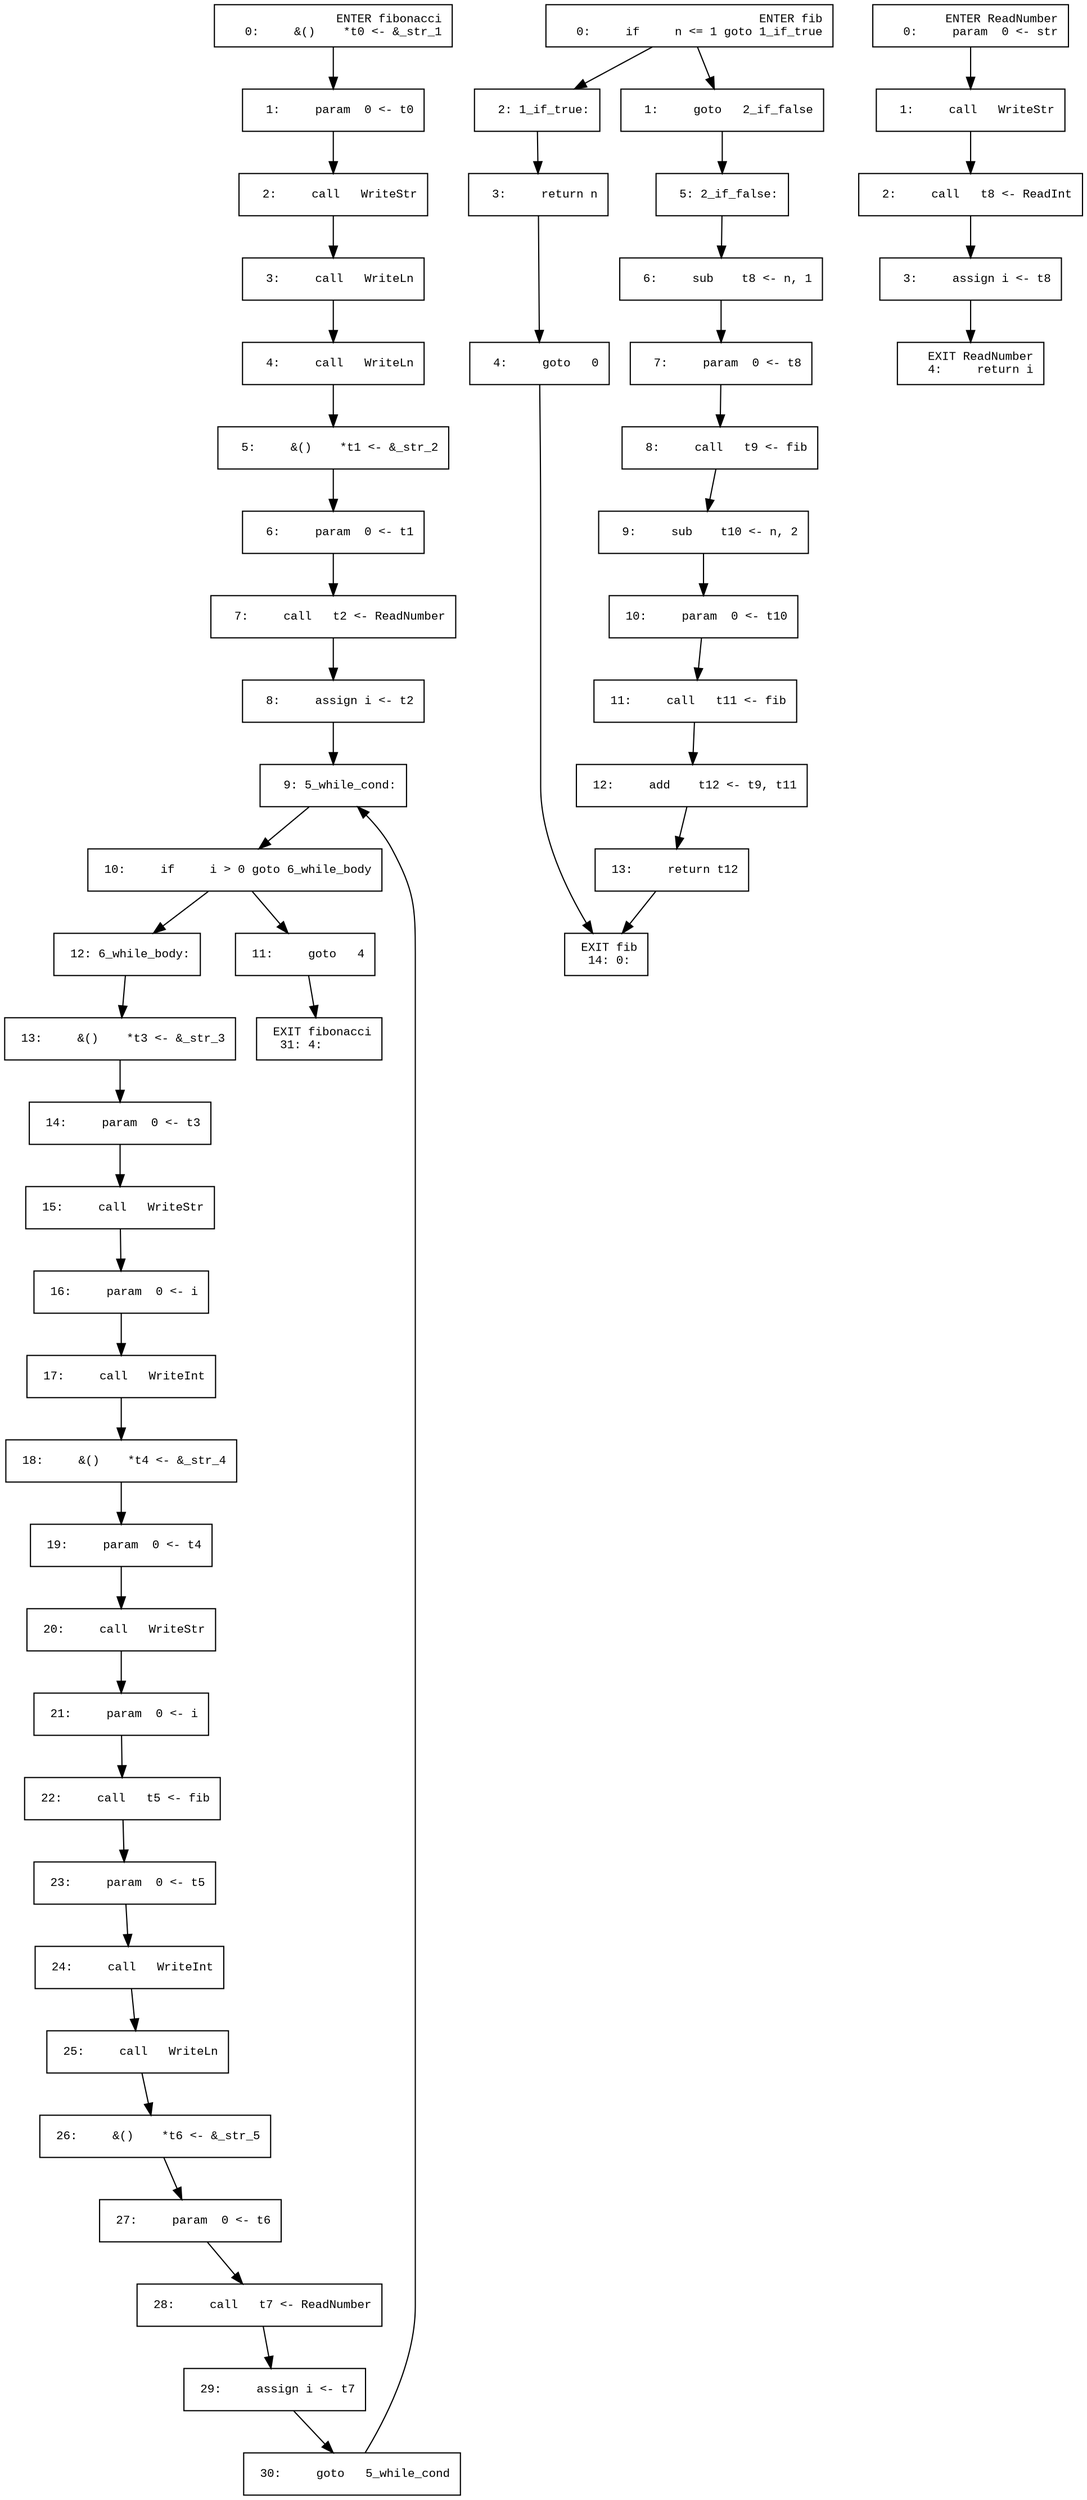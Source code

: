 digraph CFG {
  graph [fontname="Times New Roman",fontsize=10];
  node  [fontname="Courier New",fontsize=10];
  edge  [fontname="Times New Roman",fontsize=10];
// scope 'fibonacci'
node0 [label=" ENTER fibonacci\r   0:     &()    *t0 <- &_str_1\l",shape=box];
node0 -> node1;
node1 [label="  1:     param  0 <- t0\l",shape=box];
node1 -> node2;
node2 [label="  2:     call   WriteStr\l",shape=box];
node2 -> node3;
node3 [label="  3:     call   WriteLn\l",shape=box];
node3 -> node4;
node4 [label="  4:     call   WriteLn\l",shape=box];
node4 -> node5;
node5 [label="  5:     &()    *t1 <- &_str_2\l",shape=box];
node5 -> node6;
node6 [label="  6:     param  0 <- t1\l",shape=box];
node6 -> node7;
node7 [label="  7:     call   t2 <- ReadNumber\l",shape=box];
node7 -> node8;
node8 [label="  8:     assign i <- t2\l",shape=box];
node8 -> node9;
node9 [label="  9: 5_while_cond:\l",shape=box];
node9 -> node10;
node10 [label=" 10:     if     i > 0 goto 6_while_body\l",shape=box];
node10 -> node12;
node10 -> node11;
node11 [label=" 11:     goto   4\l",shape=box];
node11 -> node31;
node12 [label=" 12: 6_while_body:\l",shape=box];
node12 -> node13;
node13 [label=" 13:     &()    *t3 <- &_str_3\l",shape=box];
node13 -> node14;
node14 [label=" 14:     param  0 <- t3\l",shape=box];
node14 -> node15;
node15 [label=" 15:     call   WriteStr\l",shape=box];
node15 -> node16;
node16 [label=" 16:     param  0 <- i\l",shape=box];
node16 -> node17;
node17 [label=" 17:     call   WriteInt\l",shape=box];
node17 -> node18;
node18 [label=" 18:     &()    *t4 <- &_str_4\l",shape=box];
node18 -> node19;
node19 [label=" 19:     param  0 <- t4\l",shape=box];
node19 -> node20;
node20 [label=" 20:     call   WriteStr\l",shape=box];
node20 -> node21;
node21 [label=" 21:     param  0 <- i\l",shape=box];
node21 -> node22;
node22 [label=" 22:     call   t5 <- fib\l",shape=box];
node22 -> node23;
node23 [label=" 23:     param  0 <- t5\l",shape=box];
node23 -> node24;
node24 [label=" 24:     call   WriteInt\l",shape=box];
node24 -> node25;
node25 [label=" 25:     call   WriteLn\l",shape=box];
node25 -> node26;
node26 [label=" 26:     &()    *t6 <- &_str_5\l",shape=box];
node26 -> node27;
node27 [label=" 27:     param  0 <- t6\l",shape=box];
node27 -> node28;
node28 [label=" 28:     call   t7 <- ReadNumber\l",shape=box];
node28 -> node29;
node29 [label=" 29:     assign i <- t7\l",shape=box];
node29 -> node30;
node30 [label=" 30:     goto   5_while_cond\l",shape=box];
node30 -> node9;
node31 [label=" EXIT fibonacci\r  31: 4:\l",shape=box];
// scope 'fib'
node32 [label=" ENTER fib\r   0:     if     n <= 1 goto 1_if_true\l",shape=box];
node32 -> node34;
node32 -> node33;
node33 [label="  1:     goto   2_if_false\l",shape=box];
node33 -> node37;
node34 [label="  2: 1_if_true:\l",shape=box];
node34 -> node35;
node35 [label="  3:     return n\l",shape=box];
node35 -> node36;
node36 [label="  4:     goto   0\l",shape=box];
node36 -> node46;
node37 [label="  5: 2_if_false:\l",shape=box];
node37 -> node38;
node38 [label="  6:     sub    t8 <- n, 1\l",shape=box];
node38 -> node39;
node39 [label="  7:     param  0 <- t8\l",shape=box];
node39 -> node40;
node40 [label="  8:     call   t9 <- fib\l",shape=box];
node40 -> node41;
node41 [label="  9:     sub    t10 <- n, 2\l",shape=box];
node41 -> node42;
node42 [label=" 10:     param  0 <- t10\l",shape=box];
node42 -> node43;
node43 [label=" 11:     call   t11 <- fib\l",shape=box];
node43 -> node44;
node44 [label=" 12:     add    t12 <- t9, t11\l",shape=box];
node44 -> node45;
node45 [label=" 13:     return t12\l",shape=box];
node45 -> node46;
node46 [label=" EXIT fib\r  14: 0:\l",shape=box];
// scope 'ReadNumber'
node47 [label=" ENTER ReadNumber\r   0:     param  0 <- str\l",shape=box];
node47 -> node48;
node48 [label="  1:     call   WriteStr\l",shape=box];
node48 -> node49;
node49 [label="  2:     call   t8 <- ReadInt\l",shape=box];
node49 -> node50;
node50 [label="  3:     assign i <- t8\l",shape=box];
node50 -> node51;
node51 [label=" EXIT ReadNumber\r   4:     return i\l",shape=box];
}
